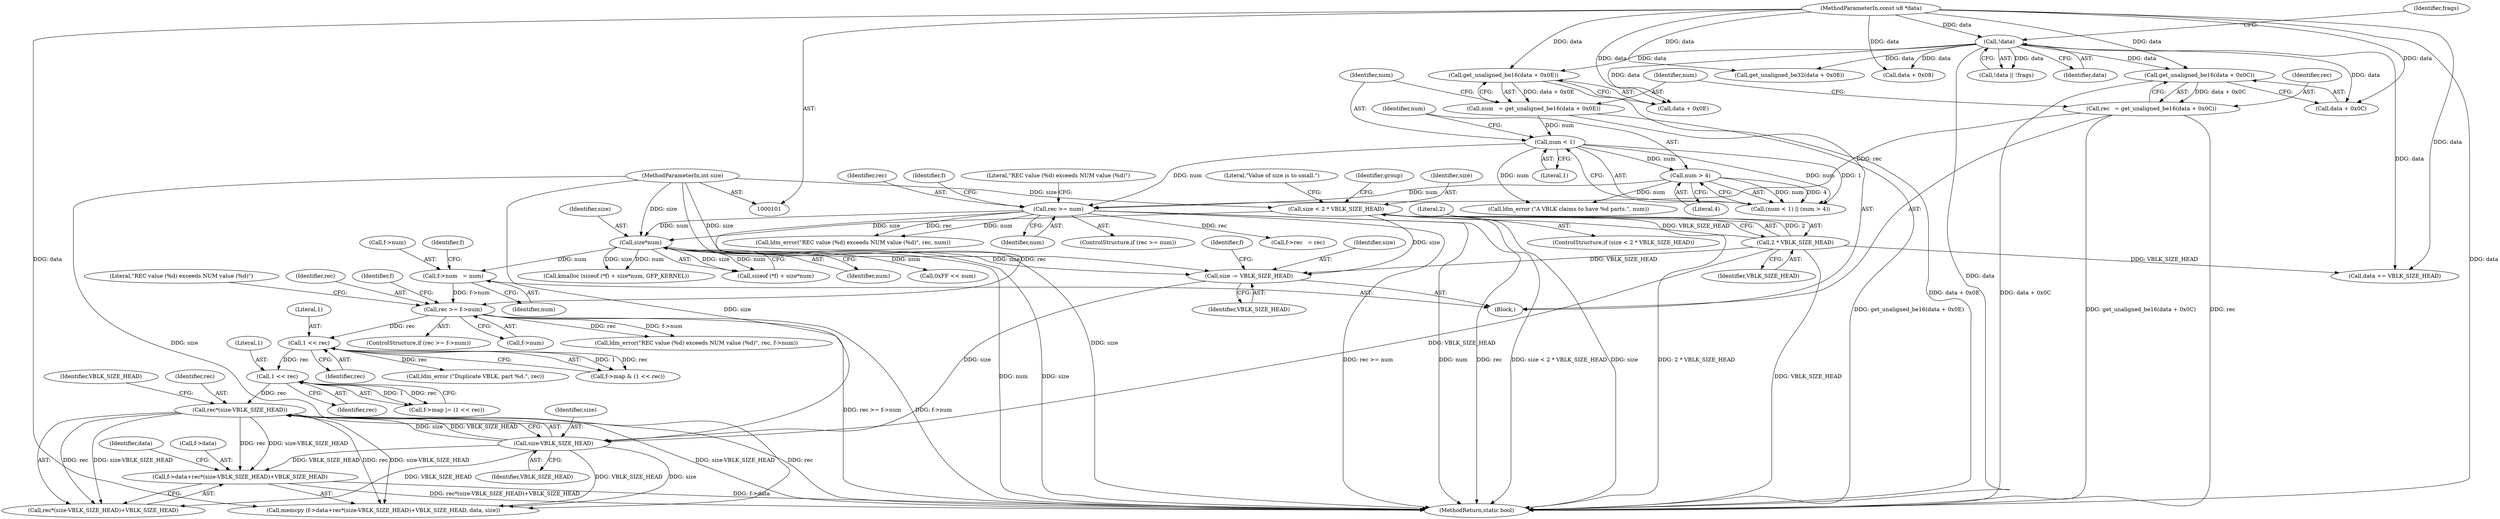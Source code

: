 digraph "0_linux_cae13fe4cc3f24820ffb990c09110626837e85d4@pointer" {
"1000275" [label="(Call,f->data+rec*(size-VBLK_SIZE_HEAD)+VBLK_SIZE_HEAD)"];
"1000280" [label="(Call,rec*(size-VBLK_SIZE_HEAD))"];
"1000265" [label="(Call,1 << rec)"];
"1000247" [label="(Call,1 << rec)"];
"1000228" [label="(Call,rec >= f->num)"];
"1000161" [label="(Call,rec >= num)"];
"1000134" [label="(Call,rec   = get_unaligned_be16(data + 0x0C))"];
"1000136" [label="(Call,get_unaligned_be16(data + 0x0C))"];
"1000102" [label="(MethodParameterIn,const u8 *data)"];
"1000113" [label="(Call,!data)"];
"1000151" [label="(Call,num > 4)"];
"1000148" [label="(Call,num < 1)"];
"1000140" [label="(Call,num   = get_unaligned_be16(data + 0x0E))"];
"1000142" [label="(Call,get_unaligned_be16(data + 0x0E))"];
"1000203" [label="(Call,f->num   = num)"];
"1000186" [label="(Call,size*num)"];
"1000118" [label="(Call,size < 2 * VBLK_SIZE_HEAD)"];
"1000103" [label="(MethodParameterIn,int size)"];
"1000120" [label="(Call,2 * VBLK_SIZE_HEAD)"];
"1000282" [label="(Call,size-VBLK_SIZE_HEAD)"];
"1000271" [label="(Call,size -= VBLK_SIZE_HEAD)"];
"1000204" [label="(Call,f->num)"];
"1000276" [label="(Call,f->data)"];
"1000281" [label="(Identifier,rec)"];
"1000113" [label="(Call,!data)"];
"1000234" [label="(Call,ldm_error(\"REC value (%d) exceeds NUM value (%d)\", rec, f->num))"];
"1000130" [label="(Call,get_unaligned_be32(data + 0x08))"];
"1000103" [label="(MethodParameterIn,int size)"];
"1000105" [label="(Block,)"];
"1000268" [label="(Call,data += VBLK_SIZE_HEAD)"];
"1000251" [label="(Call,ldm_error (\"Duplicate VBLK, part %d.\", rec))"];
"1000162" [label="(Identifier,rec)"];
"1000248" [label="(Literal,1)"];
"1000122" [label="(Identifier,VBLK_SIZE_HEAD)"];
"1000116" [label="(Identifier,frags)"];
"1000175" [label="(Identifier,f)"];
"1000271" [label="(Call,size -= VBLK_SIZE_HEAD)"];
"1000131" [label="(Call,data + 0x08)"];
"1000137" [label="(Call,data + 0x0C)"];
"1000150" [label="(Literal,1)"];
"1000280" [label="(Call,rec*(size-VBLK_SIZE_HEAD))"];
"1000188" [label="(Identifier,num)"];
"1000181" [label="(Call,kmalloc (sizeof (*f) + size*num, GFP_KERNEL))"];
"1000275" [label="(Call,f->data+rec*(size-VBLK_SIZE_HEAD)+VBLK_SIZE_HEAD)"];
"1000285" [label="(Identifier,VBLK_SIZE_HEAD)"];
"1000182" [label="(Call,sizeof (*f) + size*num)"];
"1000152" [label="(Identifier,num)"];
"1000243" [label="(Call,f->map & (1 << rec))"];
"1000165" [label="(Call,ldm_error(\"REC value (%d) exceeds NUM value (%d)\", rec, num))"];
"1000207" [label="(Identifier,num)"];
"1000247" [label="(Call,1 << rec)"];
"1000279" [label="(Call,rec*(size-VBLK_SIZE_HEAD)+VBLK_SIZE_HEAD)"];
"1000121" [label="(Literal,2)"];
"1000151" [label="(Call,num > 4)"];
"1000148" [label="(Call,num < 1)"];
"1000147" [label="(Call,(num < 1) || (num > 4))"];
"1000161" [label="(Call,rec >= num)"];
"1000286" [label="(Identifier,data)"];
"1000227" [label="(ControlStructure,if (rec >= f->num))"];
"1000273" [label="(Identifier,VBLK_SIZE_HEAD)"];
"1000149" [label="(Identifier,num)"];
"1000267" [label="(Identifier,rec)"];
"1000163" [label="(Identifier,num)"];
"1000155" [label="(Call,ldm_error (\"A VBLK claims to have %d parts.\", num))"];
"1000203" [label="(Call,f->num   = num)"];
"1000125" [label="(Literal,\"Value of size is to small.\")"];
"1000153" [label="(Literal,4)"];
"1000228" [label="(Call,rec >= f->num)"];
"1000230" [label="(Call,f->num)"];
"1000277" [label="(Identifier,f)"];
"1000187" [label="(Identifier,size)"];
"1000282" [label="(Call,size-VBLK_SIZE_HEAD)"];
"1000274" [label="(Call,memcpy (f->data+rec*(size-VBLK_SIZE_HEAD)+VBLK_SIZE_HEAD, data, size))"];
"1000112" [label="(Call,!data || !frags)"];
"1000140" [label="(Call,num   = get_unaligned_be16(data + 0x0E))"];
"1000245" [label="(Identifier,f)"];
"1000266" [label="(Literal,1)"];
"1000235" [label="(Literal,\"REC value (%d) exceeds NUM value (%d)\")"];
"1000129" [label="(Identifier,group)"];
"1000135" [label="(Identifier,rec)"];
"1000118" [label="(Call,size < 2 * VBLK_SIZE_HEAD)"];
"1000261" [label="(Call,f->map |= (1 << rec))"];
"1000136" [label="(Call,get_unaligned_be16(data + 0x0C))"];
"1000249" [label="(Identifier,rec)"];
"1000119" [label="(Identifier,size)"];
"1000120" [label="(Call,2 * VBLK_SIZE_HEAD)"];
"1000117" [label="(ControlStructure,if (size < 2 * VBLK_SIZE_HEAD))"];
"1000229" [label="(Identifier,rec)"];
"1000166" [label="(Literal,\"REC value (%d) exceeds NUM value (%d)\")"];
"1000272" [label="(Identifier,size)"];
"1000143" [label="(Call,data + 0x0E)"];
"1000186" [label="(Call,size*num)"];
"1000283" [label="(Identifier,size)"];
"1000160" [label="(ControlStructure,if (rec >= num))"];
"1000208" [label="(Call,f->rec   = rec)"];
"1000290" [label="(MethodReturn,static bool)"];
"1000114" [label="(Identifier,data)"];
"1000265" [label="(Call,1 << rec)"];
"1000284" [label="(Identifier,VBLK_SIZE_HEAD)"];
"1000102" [label="(MethodParameterIn,const u8 *data)"];
"1000210" [label="(Identifier,f)"];
"1000142" [label="(Call,get_unaligned_be16(data + 0x0E))"];
"1000217" [label="(Call,0xFF << num)"];
"1000141" [label="(Identifier,num)"];
"1000134" [label="(Call,rec   = get_unaligned_be16(data + 0x0C))"];
"1000275" -> "1000274"  [label="AST: "];
"1000275" -> "1000279"  [label="CFG: "];
"1000276" -> "1000275"  [label="AST: "];
"1000279" -> "1000275"  [label="AST: "];
"1000286" -> "1000275"  [label="CFG: "];
"1000275" -> "1000290"  [label="DDG: f->data"];
"1000275" -> "1000290"  [label="DDG: rec*(size-VBLK_SIZE_HEAD)+VBLK_SIZE_HEAD"];
"1000280" -> "1000275"  [label="DDG: rec"];
"1000280" -> "1000275"  [label="DDG: size-VBLK_SIZE_HEAD"];
"1000282" -> "1000275"  [label="DDG: VBLK_SIZE_HEAD"];
"1000280" -> "1000279"  [label="AST: "];
"1000280" -> "1000282"  [label="CFG: "];
"1000281" -> "1000280"  [label="AST: "];
"1000282" -> "1000280"  [label="AST: "];
"1000285" -> "1000280"  [label="CFG: "];
"1000280" -> "1000290"  [label="DDG: size-VBLK_SIZE_HEAD"];
"1000280" -> "1000290"  [label="DDG: rec"];
"1000280" -> "1000274"  [label="DDG: rec"];
"1000280" -> "1000274"  [label="DDG: size-VBLK_SIZE_HEAD"];
"1000280" -> "1000279"  [label="DDG: rec"];
"1000280" -> "1000279"  [label="DDG: size-VBLK_SIZE_HEAD"];
"1000265" -> "1000280"  [label="DDG: rec"];
"1000282" -> "1000280"  [label="DDG: size"];
"1000282" -> "1000280"  [label="DDG: VBLK_SIZE_HEAD"];
"1000265" -> "1000261"  [label="AST: "];
"1000265" -> "1000267"  [label="CFG: "];
"1000266" -> "1000265"  [label="AST: "];
"1000267" -> "1000265"  [label="AST: "];
"1000261" -> "1000265"  [label="CFG: "];
"1000265" -> "1000261"  [label="DDG: 1"];
"1000265" -> "1000261"  [label="DDG: rec"];
"1000247" -> "1000265"  [label="DDG: rec"];
"1000247" -> "1000243"  [label="AST: "];
"1000247" -> "1000249"  [label="CFG: "];
"1000248" -> "1000247"  [label="AST: "];
"1000249" -> "1000247"  [label="AST: "];
"1000243" -> "1000247"  [label="CFG: "];
"1000247" -> "1000243"  [label="DDG: 1"];
"1000247" -> "1000243"  [label="DDG: rec"];
"1000228" -> "1000247"  [label="DDG: rec"];
"1000247" -> "1000251"  [label="DDG: rec"];
"1000228" -> "1000227"  [label="AST: "];
"1000228" -> "1000230"  [label="CFG: "];
"1000229" -> "1000228"  [label="AST: "];
"1000230" -> "1000228"  [label="AST: "];
"1000235" -> "1000228"  [label="CFG: "];
"1000245" -> "1000228"  [label="CFG: "];
"1000228" -> "1000290"  [label="DDG: rec >= f->num"];
"1000228" -> "1000290"  [label="DDG: f->num"];
"1000161" -> "1000228"  [label="DDG: rec"];
"1000203" -> "1000228"  [label="DDG: f->num"];
"1000228" -> "1000234"  [label="DDG: rec"];
"1000228" -> "1000234"  [label="DDG: f->num"];
"1000161" -> "1000160"  [label="AST: "];
"1000161" -> "1000163"  [label="CFG: "];
"1000162" -> "1000161"  [label="AST: "];
"1000163" -> "1000161"  [label="AST: "];
"1000166" -> "1000161"  [label="CFG: "];
"1000175" -> "1000161"  [label="CFG: "];
"1000161" -> "1000290"  [label="DDG: num"];
"1000161" -> "1000290"  [label="DDG: rec"];
"1000161" -> "1000290"  [label="DDG: rec >= num"];
"1000134" -> "1000161"  [label="DDG: rec"];
"1000151" -> "1000161"  [label="DDG: num"];
"1000148" -> "1000161"  [label="DDG: num"];
"1000161" -> "1000165"  [label="DDG: rec"];
"1000161" -> "1000165"  [label="DDG: num"];
"1000161" -> "1000186"  [label="DDG: num"];
"1000161" -> "1000208"  [label="DDG: rec"];
"1000134" -> "1000105"  [label="AST: "];
"1000134" -> "1000136"  [label="CFG: "];
"1000135" -> "1000134"  [label="AST: "];
"1000136" -> "1000134"  [label="AST: "];
"1000141" -> "1000134"  [label="CFG: "];
"1000134" -> "1000290"  [label="DDG: rec"];
"1000134" -> "1000290"  [label="DDG: get_unaligned_be16(data + 0x0C)"];
"1000136" -> "1000134"  [label="DDG: data + 0x0C"];
"1000136" -> "1000137"  [label="CFG: "];
"1000137" -> "1000136"  [label="AST: "];
"1000136" -> "1000290"  [label="DDG: data + 0x0C"];
"1000102" -> "1000136"  [label="DDG: data"];
"1000113" -> "1000136"  [label="DDG: data"];
"1000102" -> "1000101"  [label="AST: "];
"1000102" -> "1000290"  [label="DDG: data"];
"1000102" -> "1000113"  [label="DDG: data"];
"1000102" -> "1000130"  [label="DDG: data"];
"1000102" -> "1000131"  [label="DDG: data"];
"1000102" -> "1000137"  [label="DDG: data"];
"1000102" -> "1000142"  [label="DDG: data"];
"1000102" -> "1000143"  [label="DDG: data"];
"1000102" -> "1000268"  [label="DDG: data"];
"1000102" -> "1000274"  [label="DDG: data"];
"1000113" -> "1000112"  [label="AST: "];
"1000113" -> "1000114"  [label="CFG: "];
"1000114" -> "1000113"  [label="AST: "];
"1000116" -> "1000113"  [label="CFG: "];
"1000112" -> "1000113"  [label="CFG: "];
"1000113" -> "1000290"  [label="DDG: data"];
"1000113" -> "1000112"  [label="DDG: data"];
"1000113" -> "1000130"  [label="DDG: data"];
"1000113" -> "1000131"  [label="DDG: data"];
"1000113" -> "1000137"  [label="DDG: data"];
"1000113" -> "1000142"  [label="DDG: data"];
"1000113" -> "1000143"  [label="DDG: data"];
"1000113" -> "1000268"  [label="DDG: data"];
"1000151" -> "1000147"  [label="AST: "];
"1000151" -> "1000153"  [label="CFG: "];
"1000152" -> "1000151"  [label="AST: "];
"1000153" -> "1000151"  [label="AST: "];
"1000147" -> "1000151"  [label="CFG: "];
"1000151" -> "1000147"  [label="DDG: num"];
"1000151" -> "1000147"  [label="DDG: 4"];
"1000148" -> "1000151"  [label="DDG: num"];
"1000151" -> "1000155"  [label="DDG: num"];
"1000148" -> "1000147"  [label="AST: "];
"1000148" -> "1000150"  [label="CFG: "];
"1000149" -> "1000148"  [label="AST: "];
"1000150" -> "1000148"  [label="AST: "];
"1000152" -> "1000148"  [label="CFG: "];
"1000147" -> "1000148"  [label="CFG: "];
"1000148" -> "1000147"  [label="DDG: num"];
"1000148" -> "1000147"  [label="DDG: 1"];
"1000140" -> "1000148"  [label="DDG: num"];
"1000148" -> "1000155"  [label="DDG: num"];
"1000140" -> "1000105"  [label="AST: "];
"1000140" -> "1000142"  [label="CFG: "];
"1000141" -> "1000140"  [label="AST: "];
"1000142" -> "1000140"  [label="AST: "];
"1000149" -> "1000140"  [label="CFG: "];
"1000140" -> "1000290"  [label="DDG: get_unaligned_be16(data + 0x0E)"];
"1000142" -> "1000140"  [label="DDG: data + 0x0E"];
"1000142" -> "1000143"  [label="CFG: "];
"1000143" -> "1000142"  [label="AST: "];
"1000142" -> "1000290"  [label="DDG: data + 0x0E"];
"1000203" -> "1000105"  [label="AST: "];
"1000203" -> "1000207"  [label="CFG: "];
"1000204" -> "1000203"  [label="AST: "];
"1000207" -> "1000203"  [label="AST: "];
"1000210" -> "1000203"  [label="CFG: "];
"1000186" -> "1000203"  [label="DDG: num"];
"1000186" -> "1000182"  [label="AST: "];
"1000186" -> "1000188"  [label="CFG: "];
"1000187" -> "1000186"  [label="AST: "];
"1000188" -> "1000186"  [label="AST: "];
"1000182" -> "1000186"  [label="CFG: "];
"1000186" -> "1000290"  [label="DDG: num"];
"1000186" -> "1000290"  [label="DDG: size"];
"1000186" -> "1000181"  [label="DDG: size"];
"1000186" -> "1000181"  [label="DDG: num"];
"1000186" -> "1000182"  [label="DDG: size"];
"1000186" -> "1000182"  [label="DDG: num"];
"1000118" -> "1000186"  [label="DDG: size"];
"1000103" -> "1000186"  [label="DDG: size"];
"1000186" -> "1000217"  [label="DDG: num"];
"1000186" -> "1000271"  [label="DDG: size"];
"1000118" -> "1000117"  [label="AST: "];
"1000118" -> "1000120"  [label="CFG: "];
"1000119" -> "1000118"  [label="AST: "];
"1000120" -> "1000118"  [label="AST: "];
"1000125" -> "1000118"  [label="CFG: "];
"1000129" -> "1000118"  [label="CFG: "];
"1000118" -> "1000290"  [label="DDG: size < 2 * VBLK_SIZE_HEAD"];
"1000118" -> "1000290"  [label="DDG: size"];
"1000118" -> "1000290"  [label="DDG: 2 * VBLK_SIZE_HEAD"];
"1000103" -> "1000118"  [label="DDG: size"];
"1000120" -> "1000118"  [label="DDG: 2"];
"1000120" -> "1000118"  [label="DDG: VBLK_SIZE_HEAD"];
"1000118" -> "1000271"  [label="DDG: size"];
"1000103" -> "1000101"  [label="AST: "];
"1000103" -> "1000290"  [label="DDG: size"];
"1000103" -> "1000271"  [label="DDG: size"];
"1000103" -> "1000282"  [label="DDG: size"];
"1000103" -> "1000274"  [label="DDG: size"];
"1000120" -> "1000122"  [label="CFG: "];
"1000121" -> "1000120"  [label="AST: "];
"1000122" -> "1000120"  [label="AST: "];
"1000120" -> "1000290"  [label="DDG: VBLK_SIZE_HEAD"];
"1000120" -> "1000268"  [label="DDG: VBLK_SIZE_HEAD"];
"1000120" -> "1000271"  [label="DDG: VBLK_SIZE_HEAD"];
"1000120" -> "1000282"  [label="DDG: VBLK_SIZE_HEAD"];
"1000282" -> "1000284"  [label="CFG: "];
"1000283" -> "1000282"  [label="AST: "];
"1000284" -> "1000282"  [label="AST: "];
"1000282" -> "1000274"  [label="DDG: VBLK_SIZE_HEAD"];
"1000282" -> "1000274"  [label="DDG: size"];
"1000271" -> "1000282"  [label="DDG: size"];
"1000282" -> "1000279"  [label="DDG: VBLK_SIZE_HEAD"];
"1000271" -> "1000105"  [label="AST: "];
"1000271" -> "1000273"  [label="CFG: "];
"1000272" -> "1000271"  [label="AST: "];
"1000273" -> "1000271"  [label="AST: "];
"1000277" -> "1000271"  [label="CFG: "];
}

